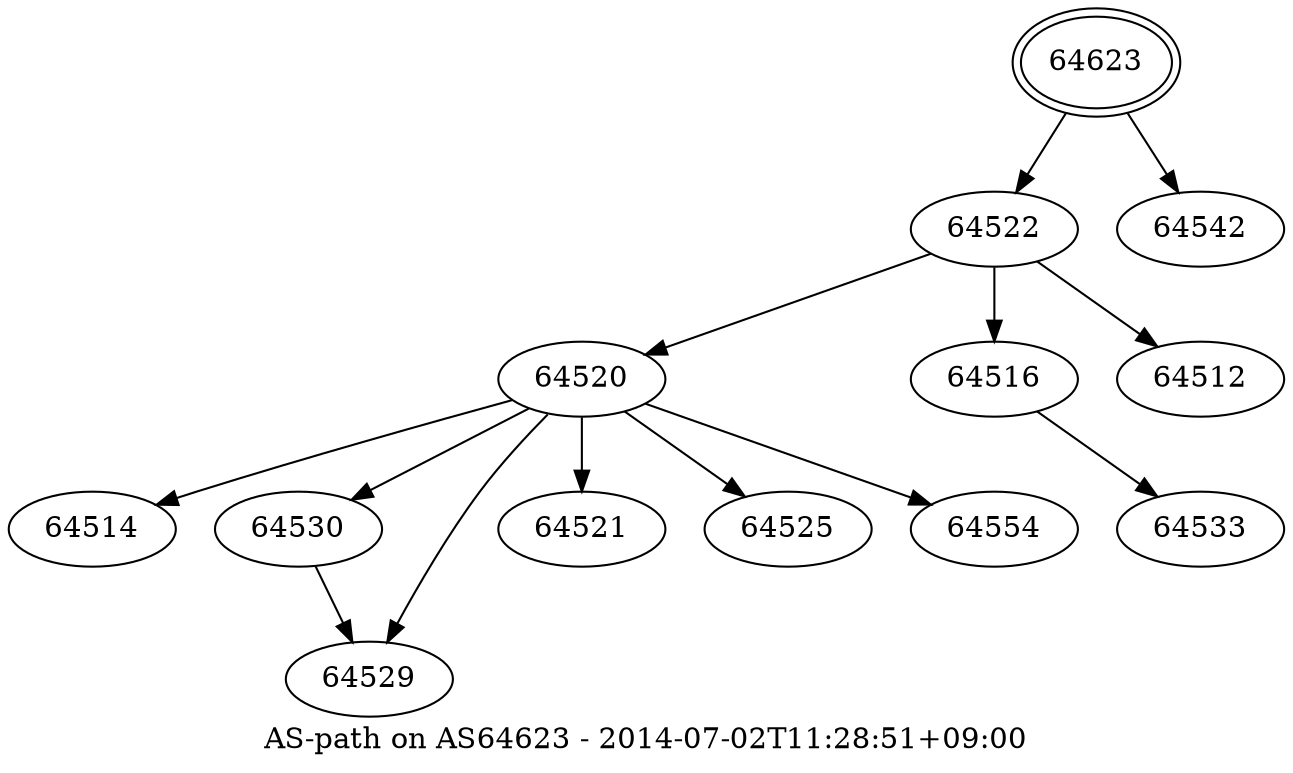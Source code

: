 digraph aspath {
	graph [bb="0,0,516,355",
		center="",
		label="AS-path on AS64623 - 2014-07-02T11:28:51+09:00",
		lheight=0.21,
		lp="258,11.5",
		lwidth=4.00
	];
	node [label="\N"];
	64623	 [height=0.61111,
		label=64623,
		peripheries=2,
		pos="442,333",
		width=1.0069];
	64522	 [height=0.5,
		label=64522,
		pos="401,257",
		width=0.89579];
	64623 -> 64522	 [pos="e,410.25,274.7 430.8,311.78 425.96,303.05 420.25,292.74 415.12,283.49"];
	64542	 [height=0.5,
		label=64542,
		pos="484,257",
		width=0.89579];
	64623 -> 64542	 [pos="e,474.52,274.7 453.48,311.78 458.43,303.05 464.28,292.74 469.53,283.49"];
	64520	 [height=0.5,
		label=64520,
		pos="235,185",
		width=0.89579];
	64522 -> 64520	 [pos="e,260.02,196.55 376.15,245.52 347.79,233.56 301.22,213.93 269.39,200.5"];
	64516	 [height=0.5,
		label=64516,
		pos="401,185",
		width=0.89579];
	64522 -> 64516	 [pos="e,401,203.1 401,238.7 401,230.98 401,221.71 401,213.11"];
	64512	 [height=0.5,
		label=64512,
		pos="484,185",
		width=0.89579];
	64522 -> 64512	 [pos="e,466.82,200.49 418.2,241.5 429.99,231.55 445.84,218.19 459.02,207.07"];
	64514	 [height=0.5,
		label=64514,
		pos="32,113",
		width=0.89579];
	64520 -> 64514	 [pos="e,57.213,124.52 207.46,175.55 175.25,165.52 120.42,148.01 74,131 71.609,130.12 69.151,129.2 66.681,128.25"];
	64530	 [height=0.5,
		label=64530,
		pos="115,113",
		width=0.89579];
	64520 -> 64530	 [pos="e,136.67,126.64 213.55,171.49 194.55,160.41 166.62,144.11 145.34,131.7"];
	64529	 [height=0.5,
		label=64529,
		pos="145,41",
		width=0.89579];
	64520 -> 64529	 [pos="e,153.12,58.519 221.77,168.24 213.39,157.94 202.55,144.03 194,131 180.53,110.47 167.21,85.949 157.88,67.849"];
	64521	 [height=0.5,
		label=64521,
		pos="235,113",
		width=0.89579];
	64520 -> 64521	 [pos="e,235,131.1 235,166.7 235,158.98 235,149.71 235,141.11"];
	64525	 [height=0.5,
		label=64525,
		pos="318,113",
		width=0.89579];
	64520 -> 64525	 [pos="e,300.82,128.49 252.2,169.5 263.99,159.55 279.84,146.19 293.02,135.07"];
	64554	 [height=0.5,
		label=64554,
		pos="401,113",
		width=0.89579];
	64520 -> 64554	 [pos="e,375.98,124.55 259.85,173.52 288.21,161.56 334.78,141.93 366.61,128.5"];
	64530 -> 64529	 [pos="e,137.73,58.956 122.11,95.411 125.57,87.335 129.82,77.431 133.71,68.355"];
	64533	 [height=0.5,
		label=64533,
		pos="484,113",
		width=0.89579];
	64516 -> 64533	 [pos="e,466.82,128.49 418.2,169.5 429.99,159.55 445.84,146.19 459.02,135.07"];
}
